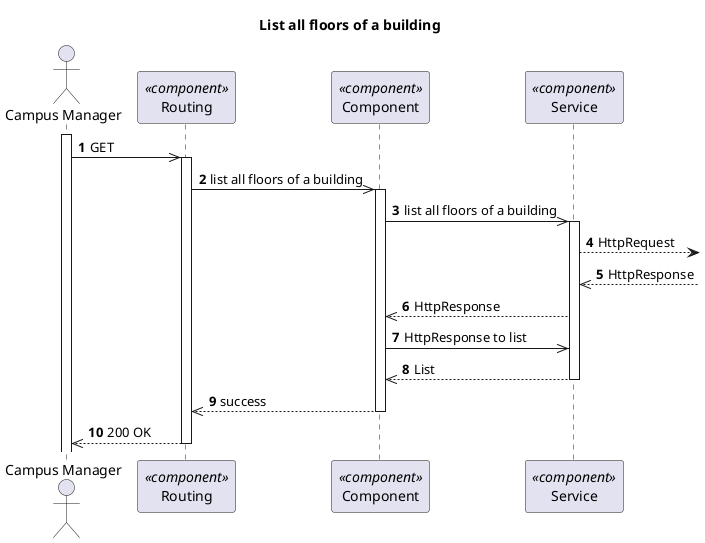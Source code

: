 @startuml Process View - Level 3

autonumber
skinparam packageStyle rect

title List all floors of a building

actor "Campus Manager" as CM
participant "Routing" as routing <<component>>
participant "Component" as comp <<component>>
participant "Service" as service <<component>>

activate CM
CM->> routing : GET
activate routing
routing ->> comp : list all floors of a building

activate comp
comp ->> service : list all floors of a building

activate service
service --> : HttpRequest
service<<--  : HttpResponse
comp <<-- service : HttpResponse
comp ->> service: HttpResponse to list
comp <<-- service : List
deactivate service

comp -->> routing : success
deactivate comp

CM<<-- routing : 200 OK
deactivate routing

@enduml
